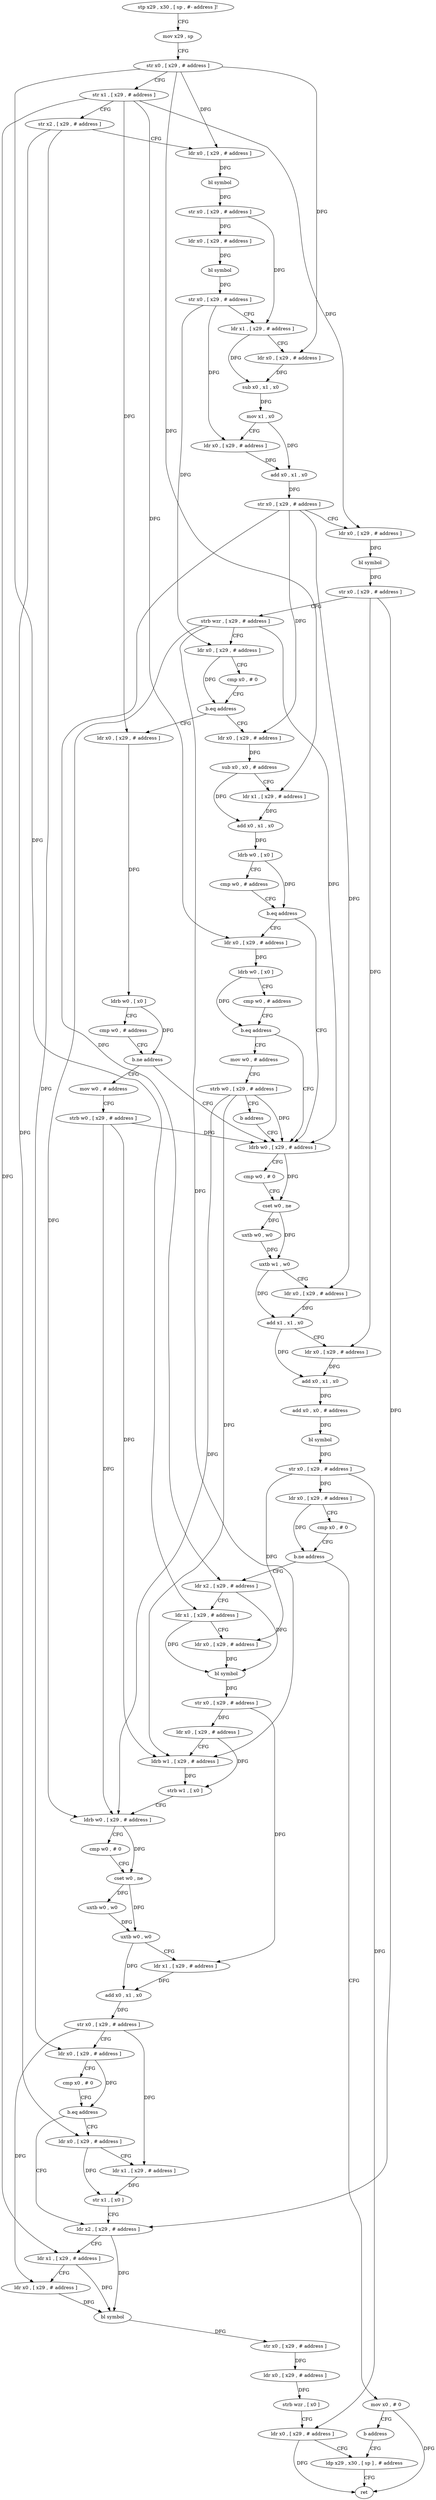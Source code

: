 digraph "func" {
"212980" [label = "stp x29 , x30 , [ sp , #- address ]!" ]
"212984" [label = "mov x29 , sp" ]
"212988" [label = "str x0 , [ x29 , # address ]" ]
"212992" [label = "str x1 , [ x29 , # address ]" ]
"212996" [label = "str x2 , [ x29 , # address ]" ]
"213000" [label = "ldr x0 , [ x29 , # address ]" ]
"213004" [label = "bl symbol" ]
"213008" [label = "str x0 , [ x29 , # address ]" ]
"213012" [label = "ldr x0 , [ x29 , # address ]" ]
"213016" [label = "bl symbol" ]
"213020" [label = "str x0 , [ x29 , # address ]" ]
"213024" [label = "ldr x1 , [ x29 , # address ]" ]
"213028" [label = "ldr x0 , [ x29 , # address ]" ]
"213032" [label = "sub x0 , x1 , x0" ]
"213036" [label = "mov x1 , x0" ]
"213040" [label = "ldr x0 , [ x29 , # address ]" ]
"213044" [label = "add x0 , x1 , x0" ]
"213048" [label = "str x0 , [ x29 , # address ]" ]
"213052" [label = "ldr x0 , [ x29 , # address ]" ]
"213056" [label = "bl symbol" ]
"213060" [label = "str x0 , [ x29 , # address ]" ]
"213064" [label = "strb wzr , [ x29 , # address ]" ]
"213068" [label = "ldr x0 , [ x29 , # address ]" ]
"213072" [label = "cmp x0 , # 0" ]
"213076" [label = "b.eq address" ]
"213136" [label = "ldr x0 , [ x29 , # address ]" ]
"213080" [label = "ldr x0 , [ x29 , # address ]" ]
"213140" [label = "ldrb w0 , [ x0 ]" ]
"213144" [label = "cmp w0 , # address" ]
"213148" [label = "b.ne address" ]
"213160" [label = "ldrb w0 , [ x29 , # address ]" ]
"213152" [label = "mov w0 , # address" ]
"213084" [label = "sub x0 , x0 , # address" ]
"213088" [label = "ldr x1 , [ x29 , # address ]" ]
"213092" [label = "add x0 , x1 , x0" ]
"213096" [label = "ldrb w0 , [ x0 ]" ]
"213100" [label = "cmp w0 , # address" ]
"213104" [label = "b.eq address" ]
"213108" [label = "ldr x0 , [ x29 , # address ]" ]
"213164" [label = "cmp w0 , # 0" ]
"213168" [label = "cset w0 , ne" ]
"213172" [label = "uxtb w0 , w0" ]
"213176" [label = "uxtb w1 , w0" ]
"213180" [label = "ldr x0 , [ x29 , # address ]" ]
"213184" [label = "add x1 , x1 , x0" ]
"213188" [label = "ldr x0 , [ x29 , # address ]" ]
"213192" [label = "add x0 , x1 , x0" ]
"213196" [label = "add x0 , x0 , # address" ]
"213200" [label = "bl symbol" ]
"213204" [label = "str x0 , [ x29 , # address ]" ]
"213208" [label = "ldr x0 , [ x29 , # address ]" ]
"213212" [label = "cmp x0 , # 0" ]
"213216" [label = "b.ne address" ]
"213228" [label = "ldr x2 , [ x29 , # address ]" ]
"213220" [label = "mov x0 , # 0" ]
"213156" [label = "strb w0 , [ x29 , # address ]" ]
"213112" [label = "ldrb w0 , [ x0 ]" ]
"213116" [label = "cmp w0 , # address" ]
"213120" [label = "b.eq address" ]
"213124" [label = "mov w0 , # address" ]
"213232" [label = "ldr x1 , [ x29 , # address ]" ]
"213236" [label = "ldr x0 , [ x29 , # address ]" ]
"213240" [label = "bl symbol" ]
"213244" [label = "str x0 , [ x29 , # address ]" ]
"213248" [label = "ldr x0 , [ x29 , # address ]" ]
"213252" [label = "ldrb w1 , [ x29 , # address ]" ]
"213256" [label = "strb w1 , [ x0 ]" ]
"213260" [label = "ldrb w0 , [ x29 , # address ]" ]
"213264" [label = "cmp w0 , # 0" ]
"213268" [label = "cset w0 , ne" ]
"213272" [label = "uxtb w0 , w0" ]
"213276" [label = "uxtb w0 , w0" ]
"213280" [label = "ldr x1 , [ x29 , # address ]" ]
"213284" [label = "add x0 , x1 , x0" ]
"213288" [label = "str x0 , [ x29 , # address ]" ]
"213292" [label = "ldr x0 , [ x29 , # address ]" ]
"213296" [label = "cmp x0 , # 0" ]
"213300" [label = "b.eq address" ]
"213316" [label = "ldr x2 , [ x29 , # address ]" ]
"213304" [label = "ldr x0 , [ x29 , # address ]" ]
"213224" [label = "b address" ]
"213348" [label = "ldp x29 , x30 , [ sp ] , # address" ]
"213128" [label = "strb w0 , [ x29 , # address ]" ]
"213132" [label = "b address" ]
"213320" [label = "ldr x1 , [ x29 , # address ]" ]
"213324" [label = "ldr x0 , [ x29 , # address ]" ]
"213328" [label = "bl symbol" ]
"213332" [label = "str x0 , [ x29 , # address ]" ]
"213336" [label = "ldr x0 , [ x29 , # address ]" ]
"213340" [label = "strb wzr , [ x0 ]" ]
"213344" [label = "ldr x0 , [ x29 , # address ]" ]
"213308" [label = "ldr x1 , [ x29 , # address ]" ]
"213312" [label = "str x1 , [ x0 ]" ]
"213352" [label = "ret" ]
"212980" -> "212984" [ label = "CFG" ]
"212984" -> "212988" [ label = "CFG" ]
"212988" -> "212992" [ label = "CFG" ]
"212988" -> "213000" [ label = "DFG" ]
"212988" -> "213028" [ label = "DFG" ]
"212988" -> "213088" [ label = "DFG" ]
"212988" -> "213232" [ label = "DFG" ]
"212992" -> "212996" [ label = "CFG" ]
"212992" -> "213052" [ label = "DFG" ]
"212992" -> "213136" [ label = "DFG" ]
"212992" -> "213108" [ label = "DFG" ]
"212992" -> "213320" [ label = "DFG" ]
"212996" -> "213000" [ label = "CFG" ]
"212996" -> "213292" [ label = "DFG" ]
"212996" -> "213304" [ label = "DFG" ]
"213000" -> "213004" [ label = "DFG" ]
"213004" -> "213008" [ label = "DFG" ]
"213008" -> "213012" [ label = "DFG" ]
"213008" -> "213024" [ label = "DFG" ]
"213012" -> "213016" [ label = "DFG" ]
"213016" -> "213020" [ label = "DFG" ]
"213020" -> "213024" [ label = "CFG" ]
"213020" -> "213040" [ label = "DFG" ]
"213020" -> "213068" [ label = "DFG" ]
"213024" -> "213028" [ label = "CFG" ]
"213024" -> "213032" [ label = "DFG" ]
"213028" -> "213032" [ label = "DFG" ]
"213032" -> "213036" [ label = "DFG" ]
"213036" -> "213040" [ label = "CFG" ]
"213036" -> "213044" [ label = "DFG" ]
"213040" -> "213044" [ label = "DFG" ]
"213044" -> "213048" [ label = "DFG" ]
"213048" -> "213052" [ label = "CFG" ]
"213048" -> "213080" [ label = "DFG" ]
"213048" -> "213180" [ label = "DFG" ]
"213048" -> "213228" [ label = "DFG" ]
"213052" -> "213056" [ label = "DFG" ]
"213056" -> "213060" [ label = "DFG" ]
"213060" -> "213064" [ label = "CFG" ]
"213060" -> "213188" [ label = "DFG" ]
"213060" -> "213316" [ label = "DFG" ]
"213064" -> "213068" [ label = "CFG" ]
"213064" -> "213160" [ label = "DFG" ]
"213064" -> "213252" [ label = "DFG" ]
"213064" -> "213260" [ label = "DFG" ]
"213068" -> "213072" [ label = "CFG" ]
"213068" -> "213076" [ label = "DFG" ]
"213072" -> "213076" [ label = "CFG" ]
"213076" -> "213136" [ label = "CFG" ]
"213076" -> "213080" [ label = "CFG" ]
"213136" -> "213140" [ label = "DFG" ]
"213080" -> "213084" [ label = "DFG" ]
"213140" -> "213144" [ label = "CFG" ]
"213140" -> "213148" [ label = "DFG" ]
"213144" -> "213148" [ label = "CFG" ]
"213148" -> "213160" [ label = "CFG" ]
"213148" -> "213152" [ label = "CFG" ]
"213160" -> "213164" [ label = "CFG" ]
"213160" -> "213168" [ label = "DFG" ]
"213152" -> "213156" [ label = "CFG" ]
"213084" -> "213088" [ label = "CFG" ]
"213084" -> "213092" [ label = "DFG" ]
"213088" -> "213092" [ label = "DFG" ]
"213092" -> "213096" [ label = "DFG" ]
"213096" -> "213100" [ label = "CFG" ]
"213096" -> "213104" [ label = "DFG" ]
"213100" -> "213104" [ label = "CFG" ]
"213104" -> "213160" [ label = "CFG" ]
"213104" -> "213108" [ label = "CFG" ]
"213108" -> "213112" [ label = "DFG" ]
"213164" -> "213168" [ label = "CFG" ]
"213168" -> "213172" [ label = "DFG" ]
"213168" -> "213176" [ label = "DFG" ]
"213172" -> "213176" [ label = "DFG" ]
"213176" -> "213180" [ label = "CFG" ]
"213176" -> "213184" [ label = "DFG" ]
"213180" -> "213184" [ label = "DFG" ]
"213184" -> "213188" [ label = "CFG" ]
"213184" -> "213192" [ label = "DFG" ]
"213188" -> "213192" [ label = "DFG" ]
"213192" -> "213196" [ label = "DFG" ]
"213196" -> "213200" [ label = "DFG" ]
"213200" -> "213204" [ label = "DFG" ]
"213204" -> "213208" [ label = "DFG" ]
"213204" -> "213236" [ label = "DFG" ]
"213204" -> "213344" [ label = "DFG" ]
"213208" -> "213212" [ label = "CFG" ]
"213208" -> "213216" [ label = "DFG" ]
"213212" -> "213216" [ label = "CFG" ]
"213216" -> "213228" [ label = "CFG" ]
"213216" -> "213220" [ label = "CFG" ]
"213228" -> "213232" [ label = "CFG" ]
"213228" -> "213240" [ label = "DFG" ]
"213220" -> "213224" [ label = "CFG" ]
"213220" -> "213352" [ label = "DFG" ]
"213156" -> "213160" [ label = "DFG" ]
"213156" -> "213252" [ label = "DFG" ]
"213156" -> "213260" [ label = "DFG" ]
"213112" -> "213116" [ label = "CFG" ]
"213112" -> "213120" [ label = "DFG" ]
"213116" -> "213120" [ label = "CFG" ]
"213120" -> "213160" [ label = "CFG" ]
"213120" -> "213124" [ label = "CFG" ]
"213124" -> "213128" [ label = "CFG" ]
"213232" -> "213236" [ label = "CFG" ]
"213232" -> "213240" [ label = "DFG" ]
"213236" -> "213240" [ label = "DFG" ]
"213240" -> "213244" [ label = "DFG" ]
"213244" -> "213248" [ label = "DFG" ]
"213244" -> "213280" [ label = "DFG" ]
"213248" -> "213252" [ label = "CFG" ]
"213248" -> "213256" [ label = "DFG" ]
"213252" -> "213256" [ label = "DFG" ]
"213256" -> "213260" [ label = "CFG" ]
"213260" -> "213264" [ label = "CFG" ]
"213260" -> "213268" [ label = "DFG" ]
"213264" -> "213268" [ label = "CFG" ]
"213268" -> "213272" [ label = "DFG" ]
"213268" -> "213276" [ label = "DFG" ]
"213272" -> "213276" [ label = "DFG" ]
"213276" -> "213280" [ label = "CFG" ]
"213276" -> "213284" [ label = "DFG" ]
"213280" -> "213284" [ label = "DFG" ]
"213284" -> "213288" [ label = "DFG" ]
"213288" -> "213292" [ label = "CFG" ]
"213288" -> "213324" [ label = "DFG" ]
"213288" -> "213308" [ label = "DFG" ]
"213292" -> "213296" [ label = "CFG" ]
"213292" -> "213300" [ label = "DFG" ]
"213296" -> "213300" [ label = "CFG" ]
"213300" -> "213316" [ label = "CFG" ]
"213300" -> "213304" [ label = "CFG" ]
"213316" -> "213320" [ label = "CFG" ]
"213316" -> "213328" [ label = "DFG" ]
"213304" -> "213308" [ label = "CFG" ]
"213304" -> "213312" [ label = "DFG" ]
"213224" -> "213348" [ label = "CFG" ]
"213348" -> "213352" [ label = "CFG" ]
"213128" -> "213132" [ label = "CFG" ]
"213128" -> "213160" [ label = "DFG" ]
"213128" -> "213252" [ label = "DFG" ]
"213128" -> "213260" [ label = "DFG" ]
"213132" -> "213160" [ label = "CFG" ]
"213320" -> "213324" [ label = "CFG" ]
"213320" -> "213328" [ label = "DFG" ]
"213324" -> "213328" [ label = "DFG" ]
"213328" -> "213332" [ label = "DFG" ]
"213332" -> "213336" [ label = "DFG" ]
"213336" -> "213340" [ label = "DFG" ]
"213340" -> "213344" [ label = "CFG" ]
"213344" -> "213348" [ label = "CFG" ]
"213344" -> "213352" [ label = "DFG" ]
"213308" -> "213312" [ label = "DFG" ]
"213312" -> "213316" [ label = "CFG" ]
}
